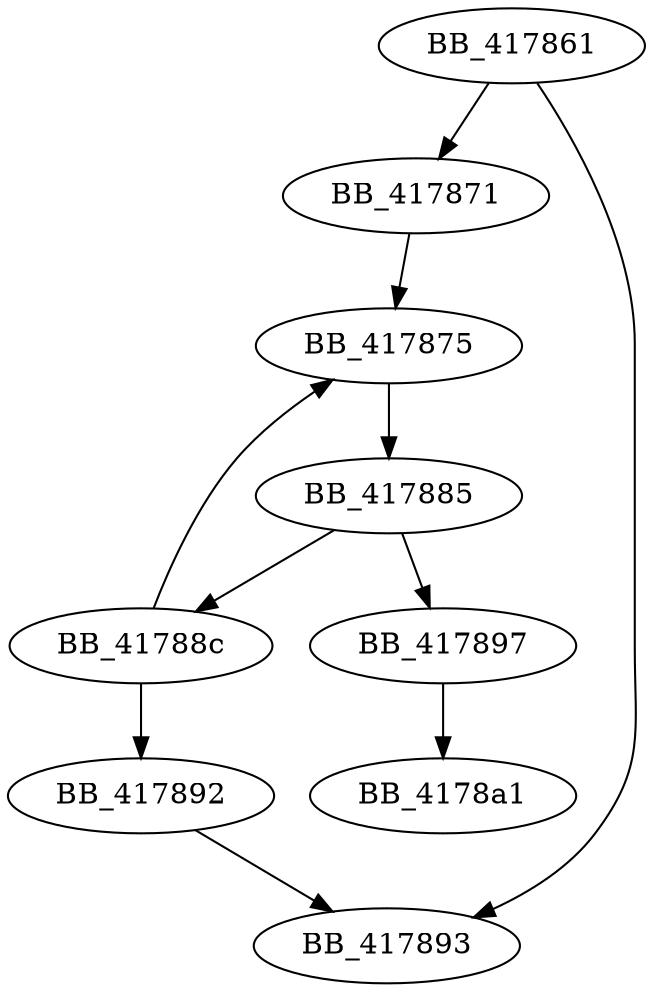 DiGraph __strcats{
BB_417861->BB_417871
BB_417861->BB_417893
BB_417871->BB_417875
BB_417875->BB_417885
BB_417885->BB_41788c
BB_417885->BB_417897
BB_41788c->BB_417875
BB_41788c->BB_417892
BB_417892->BB_417893
BB_417897->BB_4178a1
}
